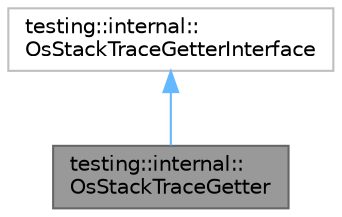 digraph "testing::internal::OsStackTraceGetter"
{
 // LATEX_PDF_SIZE
  bgcolor="transparent";
  edge [fontname=Helvetica,fontsize=10,labelfontname=Helvetica,labelfontsize=10];
  node [fontname=Helvetica,fontsize=10,shape=box,height=0.2,width=0.4];
  Node1 [id="Node000001",label="testing::internal::\lOsStackTraceGetter",height=0.2,width=0.4,color="gray40", fillcolor="grey60", style="filled", fontcolor="black",tooltip=" "];
  Node2 -> Node1 [id="edge1_Node000001_Node000002",dir="back",color="steelblue1",style="solid",tooltip=" "];
  Node2 [id="Node000002",label="testing::internal::\lOsStackTraceGetterInterface",height=0.2,width=0.4,color="grey75", fillcolor="white", style="filled",URL="$classtesting_1_1internal_1_1_os_stack_trace_getter_interface.html",tooltip=" "];
}
